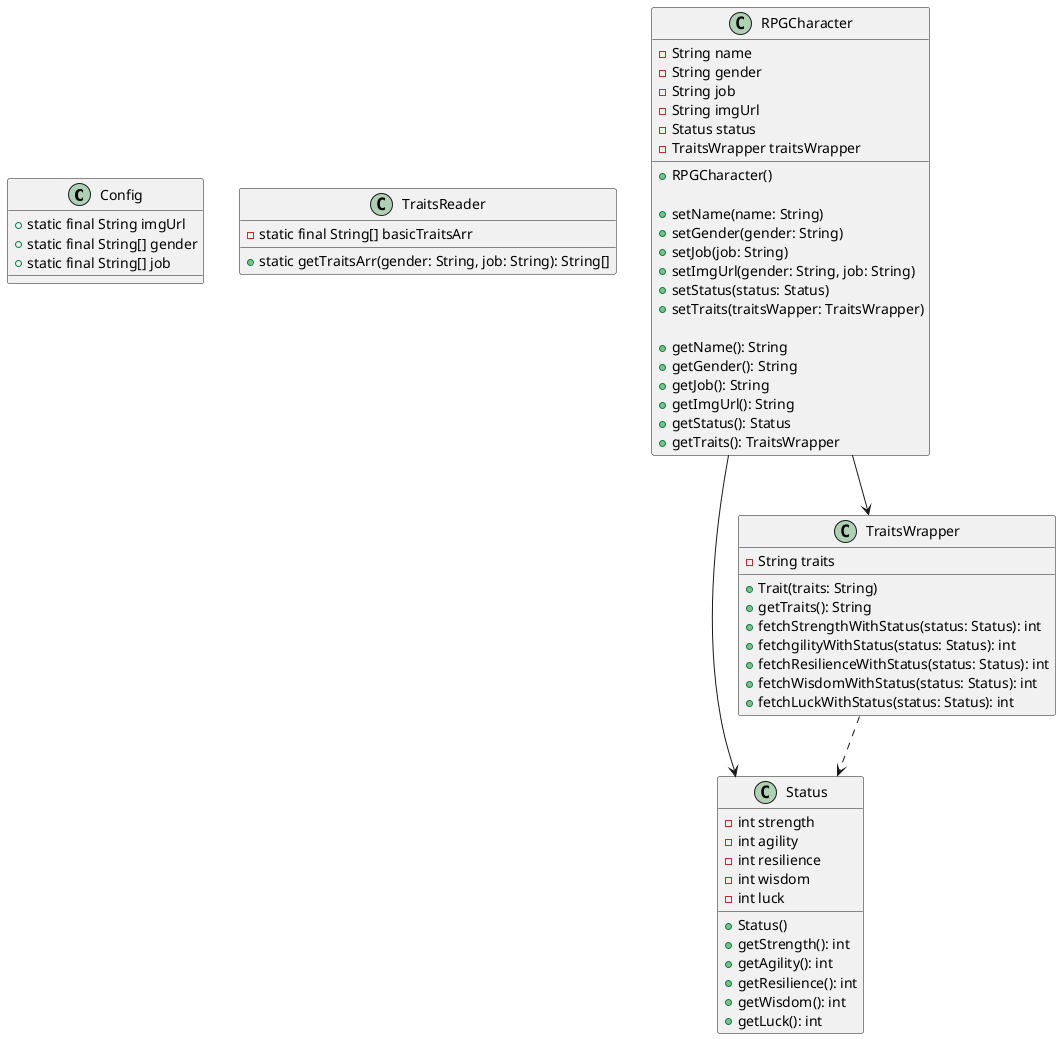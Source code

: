 @startuml
'------------Model部分の設計----------------

class Config{
    + static final String imgUrl
    + static final String[] gender
    + static final String[] job
}

class TraitsReader{
    - static final String[] basicTraitsArr

    + static getTraitsArr(gender: String, job: String): String[]
}

'コンストラクタは引数なしで初期の状態を設定
class Status{
    - int strength
    - int agility
    - int resilience
    - int wisdom
    - int luck

    + Status()
    + getStrength(): int
    + getAgility(): int
    + getResilience(): int
    + getWisdom(): int
    + getLuck(): int
}

class TraitsWrapper{
    - String traits

    + Trait(traits: String)
    + getTraits(): String
    + fetchStrengthWithStatus(status: Status): int
    + fetchgilityWithStatus(status: Status): int
    + fetchResilienceWithStatus(status: Status): int
    + fetchWisdomWithStatus(status: Status): int
    + fetchLuckWithStatus(status: Status): int
}

'コンストラクタは引数なしで初期の状態を設定
class RPGCharacter{
    - String name
    - String gender
    - String job
    - String imgUrl
    - Status status
    - TraitsWrapper traitsWrapper

    + RPGCharacter()

    + setName(name: String)
    + setGender(gender: String)
    + setJob(job: String)
    + setImgUrl(gender: String, job: String)
    + setStatus(status: Status)
    + setTraits(traitsWapper: TraitsWrapper)

    + getName(): String
    + getGender(): String
    + getJob(): String
    + getImgUrl(): String
    + getStatus(): Status
    + getTraits(): TraitsWrapper
}

'依存関係
TraitsWrapper ..> Status
'コンポジション
RPGCharacter --> TraitsWrapper
RPGCharacter --> Status


@enduml